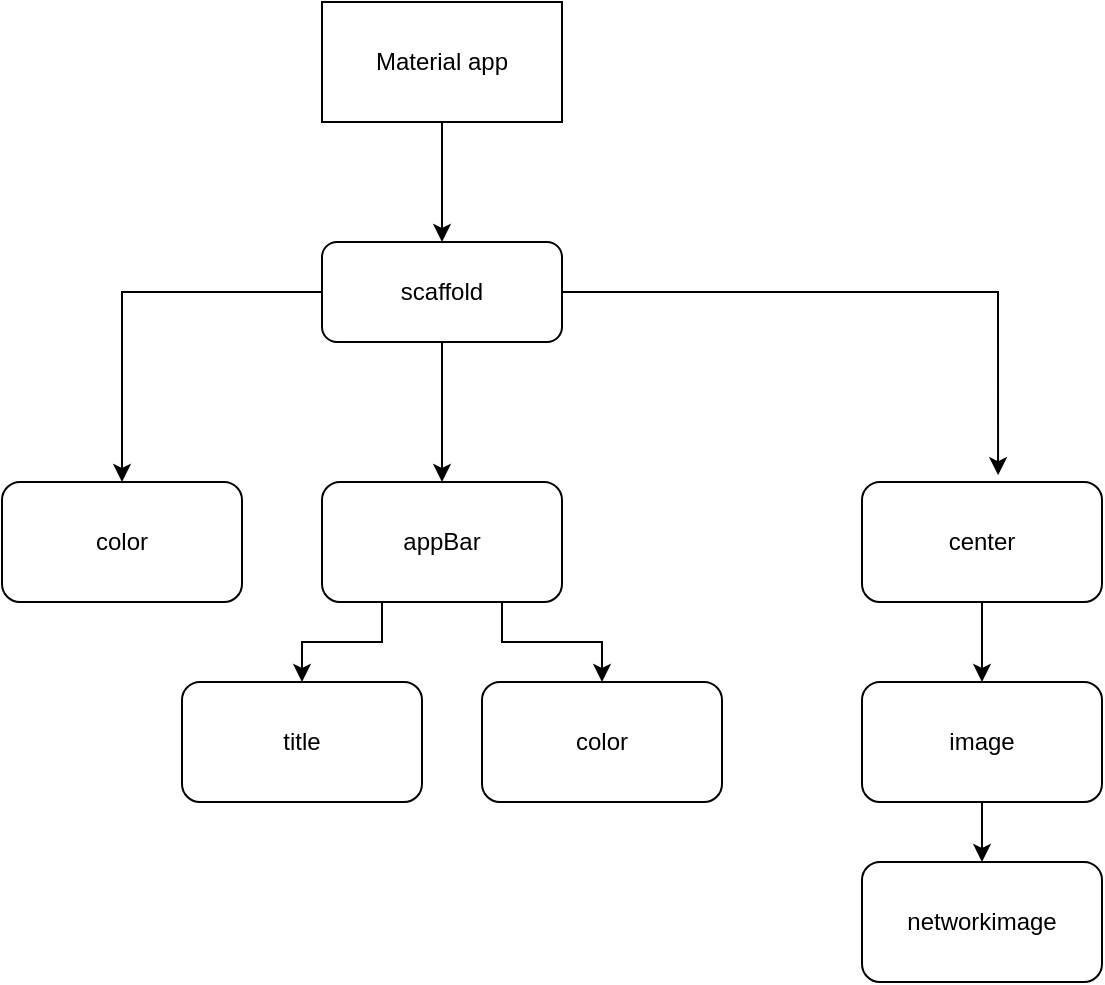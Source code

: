 <mxfile version="22.1.5" type="github">
  <diagram name="Page-1" id="Bn1vo7eeLEBdRa7x1ML-">
    <mxGraphModel dx="1050" dy="581" grid="1" gridSize="10" guides="1" tooltips="1" connect="1" arrows="1" fold="1" page="1" pageScale="1" pageWidth="827" pageHeight="1169" math="0" shadow="0">
      <root>
        <mxCell id="0" />
        <mxCell id="1" parent="0" />
        <mxCell id="wcn9vbK_a_X1ej-pPsOE-6" style="edgeStyle=orthogonalEdgeStyle;rounded=0;orthogonalLoop=1;jettySize=auto;html=1;exitX=0.5;exitY=1;exitDx=0;exitDy=0;entryX=0.5;entryY=0;entryDx=0;entryDy=0;" edge="1" parent="1" source="wcn9vbK_a_X1ej-pPsOE-1" target="wcn9vbK_a_X1ej-pPsOE-2">
          <mxGeometry relative="1" as="geometry" />
        </mxCell>
        <mxCell id="wcn9vbK_a_X1ej-pPsOE-1" value="Material app" style="rounded=0;whiteSpace=wrap;html=1;" vertex="1" parent="1">
          <mxGeometry x="350" y="60" width="120" height="60" as="geometry" />
        </mxCell>
        <mxCell id="wcn9vbK_a_X1ej-pPsOE-7" style="edgeStyle=orthogonalEdgeStyle;rounded=0;orthogonalLoop=1;jettySize=auto;html=1;exitX=0;exitY=0.5;exitDx=0;exitDy=0;entryX=0.5;entryY=0;entryDx=0;entryDy=0;" edge="1" parent="1" source="wcn9vbK_a_X1ej-pPsOE-2" target="wcn9vbK_a_X1ej-pPsOE-3">
          <mxGeometry relative="1" as="geometry" />
        </mxCell>
        <mxCell id="wcn9vbK_a_X1ej-pPsOE-2" value="scaffold" style="rounded=1;whiteSpace=wrap;html=1;" vertex="1" parent="1">
          <mxGeometry x="350" y="180" width="120" height="50" as="geometry" />
        </mxCell>
        <mxCell id="wcn9vbK_a_X1ej-pPsOE-3" value="color" style="rounded=1;whiteSpace=wrap;html=1;" vertex="1" parent="1">
          <mxGeometry x="190" y="300" width="120" height="60" as="geometry" />
        </mxCell>
        <mxCell id="wcn9vbK_a_X1ej-pPsOE-15" style="edgeStyle=orthogonalEdgeStyle;rounded=0;orthogonalLoop=1;jettySize=auto;html=1;exitX=0.25;exitY=1;exitDx=0;exitDy=0;entryX=0.5;entryY=0;entryDx=0;entryDy=0;" edge="1" parent="1" source="wcn9vbK_a_X1ej-pPsOE-8" target="wcn9vbK_a_X1ej-pPsOE-12">
          <mxGeometry relative="1" as="geometry" />
        </mxCell>
        <mxCell id="wcn9vbK_a_X1ej-pPsOE-16" style="edgeStyle=orthogonalEdgeStyle;rounded=0;orthogonalLoop=1;jettySize=auto;html=1;exitX=0.75;exitY=1;exitDx=0;exitDy=0;entryX=0.5;entryY=0;entryDx=0;entryDy=0;" edge="1" parent="1" source="wcn9vbK_a_X1ej-pPsOE-8" target="wcn9vbK_a_X1ej-pPsOE-13">
          <mxGeometry relative="1" as="geometry" />
        </mxCell>
        <mxCell id="wcn9vbK_a_X1ej-pPsOE-8" value="appBar" style="rounded=1;whiteSpace=wrap;html=1;" vertex="1" parent="1">
          <mxGeometry x="350" y="300" width="120" height="60" as="geometry" />
        </mxCell>
        <mxCell id="wcn9vbK_a_X1ej-pPsOE-9" style="edgeStyle=orthogonalEdgeStyle;rounded=0;orthogonalLoop=1;jettySize=auto;html=1;exitX=0.5;exitY=1;exitDx=0;exitDy=0;" edge="1" parent="1" source="wcn9vbK_a_X1ej-pPsOE-2" target="wcn9vbK_a_X1ej-pPsOE-8">
          <mxGeometry relative="1" as="geometry" />
        </mxCell>
        <mxCell id="wcn9vbK_a_X1ej-pPsOE-18" style="edgeStyle=orthogonalEdgeStyle;rounded=0;orthogonalLoop=1;jettySize=auto;html=1;exitX=0.5;exitY=1;exitDx=0;exitDy=0;entryX=0.5;entryY=0;entryDx=0;entryDy=0;" edge="1" parent="1" source="wcn9vbK_a_X1ej-pPsOE-10" target="wcn9vbK_a_X1ej-pPsOE-17">
          <mxGeometry relative="1" as="geometry" />
        </mxCell>
        <mxCell id="wcn9vbK_a_X1ej-pPsOE-10" value="center" style="rounded=1;whiteSpace=wrap;html=1;" vertex="1" parent="1">
          <mxGeometry x="620" y="300" width="120" height="60" as="geometry" />
        </mxCell>
        <mxCell id="wcn9vbK_a_X1ej-pPsOE-11" style="edgeStyle=orthogonalEdgeStyle;rounded=0;orthogonalLoop=1;jettySize=auto;html=1;exitX=1;exitY=0.5;exitDx=0;exitDy=0;entryX=0.567;entryY=-0.057;entryDx=0;entryDy=0;entryPerimeter=0;" edge="1" parent="1" source="wcn9vbK_a_X1ej-pPsOE-2" target="wcn9vbK_a_X1ej-pPsOE-10">
          <mxGeometry relative="1" as="geometry" />
        </mxCell>
        <mxCell id="wcn9vbK_a_X1ej-pPsOE-12" value="title" style="rounded=1;whiteSpace=wrap;html=1;" vertex="1" parent="1">
          <mxGeometry x="280" y="400" width="120" height="60" as="geometry" />
        </mxCell>
        <mxCell id="wcn9vbK_a_X1ej-pPsOE-13" value="color" style="rounded=1;whiteSpace=wrap;html=1;" vertex="1" parent="1">
          <mxGeometry x="430" y="400" width="120" height="60" as="geometry" />
        </mxCell>
        <mxCell id="wcn9vbK_a_X1ej-pPsOE-20" style="edgeStyle=orthogonalEdgeStyle;rounded=0;orthogonalLoop=1;jettySize=auto;html=1;exitX=0.5;exitY=1;exitDx=0;exitDy=0;entryX=0.5;entryY=0;entryDx=0;entryDy=0;" edge="1" parent="1" source="wcn9vbK_a_X1ej-pPsOE-17" target="wcn9vbK_a_X1ej-pPsOE-19">
          <mxGeometry relative="1" as="geometry" />
        </mxCell>
        <mxCell id="wcn9vbK_a_X1ej-pPsOE-17" value="image" style="rounded=1;whiteSpace=wrap;html=1;" vertex="1" parent="1">
          <mxGeometry x="620" y="400" width="120" height="60" as="geometry" />
        </mxCell>
        <mxCell id="wcn9vbK_a_X1ej-pPsOE-19" value="networkimage" style="rounded=1;whiteSpace=wrap;html=1;" vertex="1" parent="1">
          <mxGeometry x="620" y="490" width="120" height="60" as="geometry" />
        </mxCell>
      </root>
    </mxGraphModel>
  </diagram>
</mxfile>
